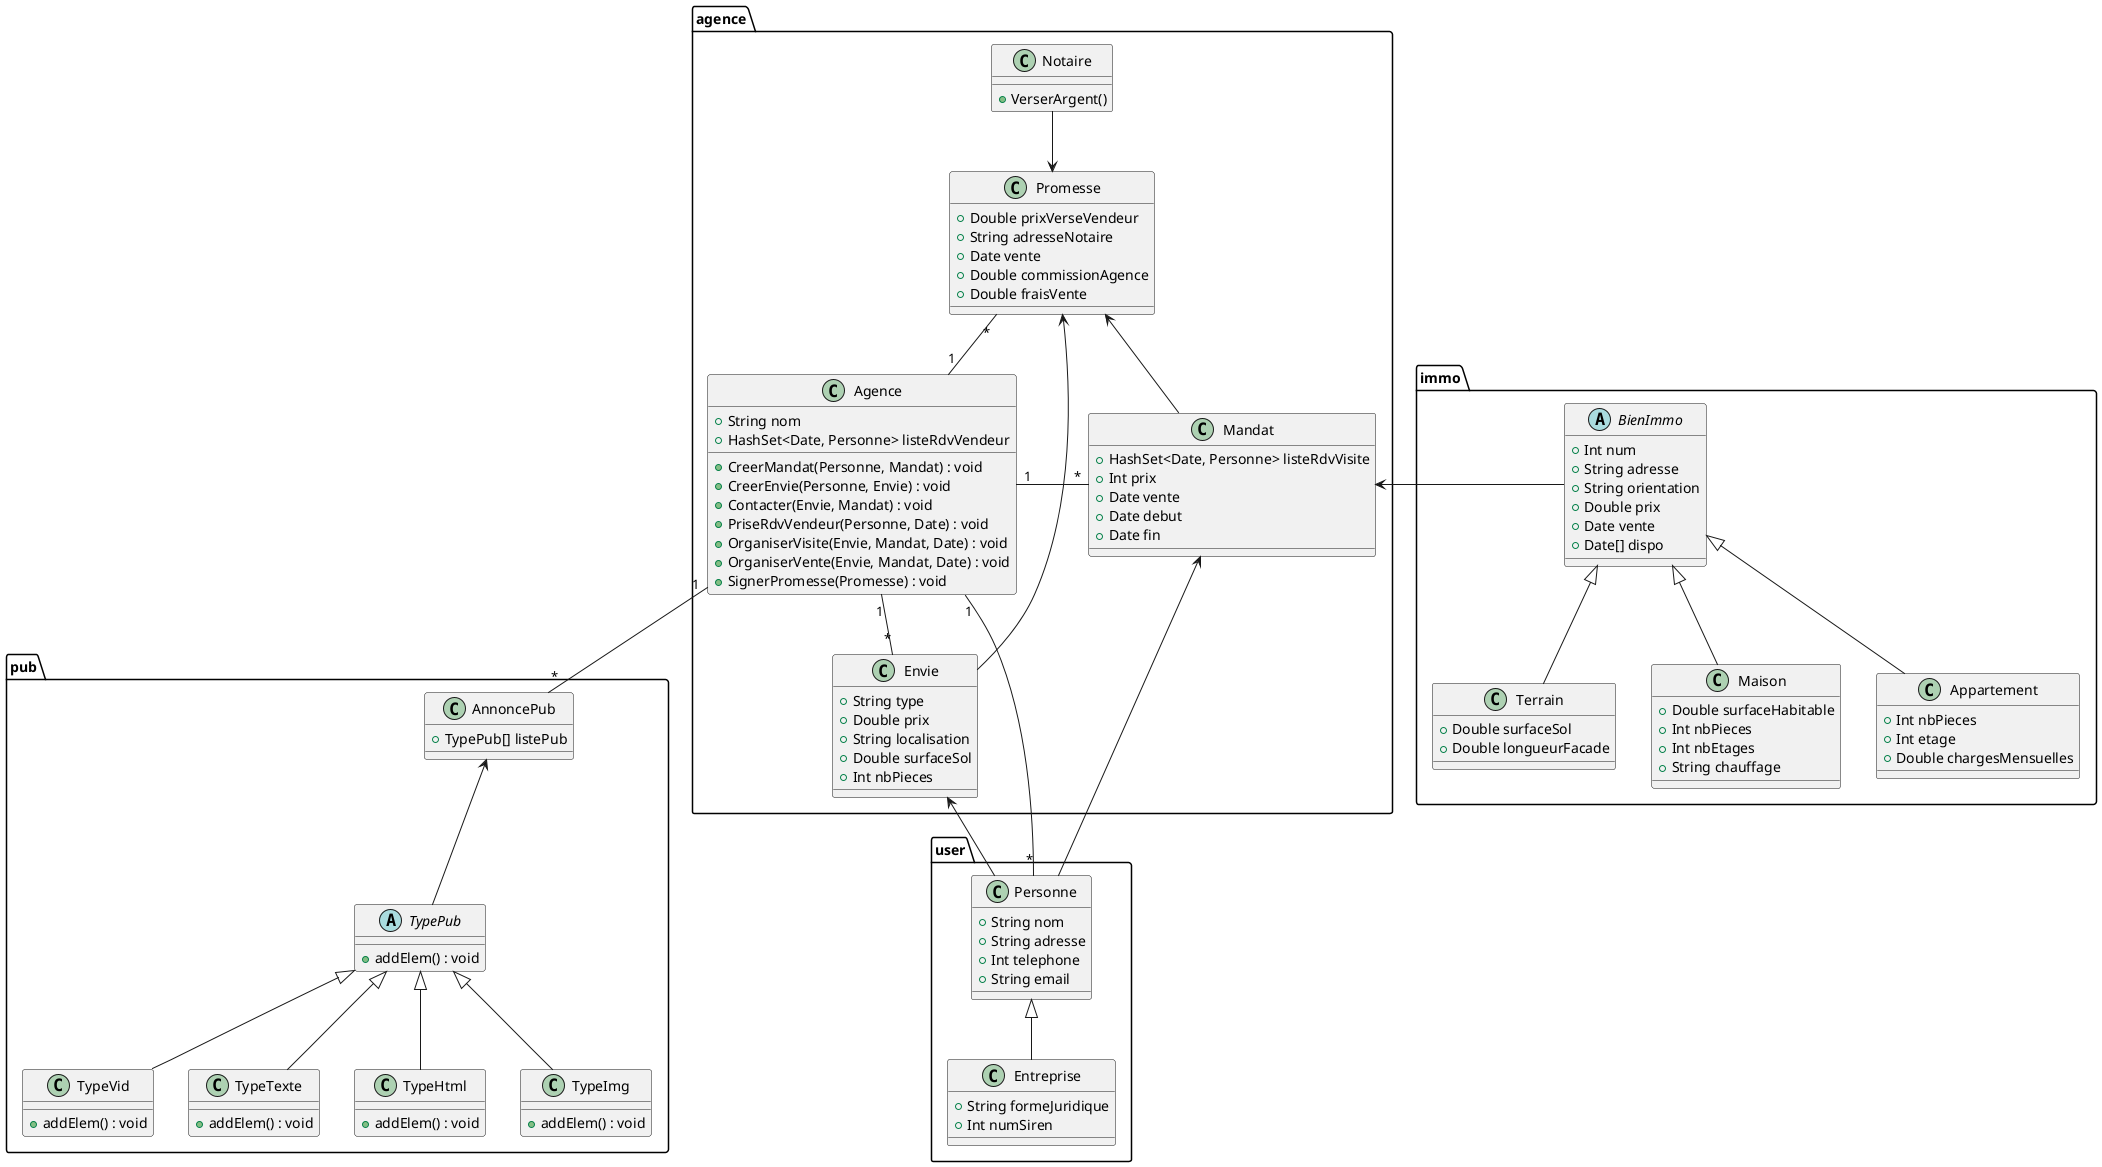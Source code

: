 
@startuml

package user {

  class Personne {
    +String nom
    +String adresse
    +Int telephone
    +String email
  }

  class Entreprise {
    +String formeJuridique
    +Int numSiren
  }

  Entreprise -up-|> Personne

}

package agence {

  class Agence {
    +String nom
    +HashSet<Date, Personne> listeRdvVendeur
    +CreerMandat(Personne, Mandat) : void
    +CreerEnvie(Personne, Envie) : void
    +Contacter(Envie, Mandat) : void
    +PriseRdvVendeur(Personne, Date) : void
    +OrganiserVisite(Envie, Mandat, Date) : void
    +OrganiserVente(Envie, Mandat, Date) : void
    +SignerPromesse(Promesse) : void
  }

  Personne "*"-up-"1" Agence

  class Envie {
    +String type
    +Double prix
    +String localisation
    +Double surfaceSol
    +Int nbPieces
  }

  class Mandat {
    +HashSet<Date, Personne> listeRdvVisite
    +Int prix
    +Date vente
    +Date debut
    +Date fin
  }

  Agence "1"-left-"*" Mandat
  Agence "1"--"*" Envie

  Envie <-- Personne
  Mandat <-- Personne

  class Promesse {
    +Double prixVerseVendeur
    +String adresseNotaire
    +Date vente
    +Double commissionAgence
    +Double fraisVente
  }

  Agence "1"-up-"*" Promesse
  Mandat -up-> Promesse
  Envie -up-> Promesse

  class Notaire {
    +VerserArgent()
  }

  Notaire -down-> Promesse

}

package pub {

  class AnnoncePub {
    +TypePub[] listePub
  }

  Agence "1"-down-"*" AnnoncePub

  abstract class TypePub {
    +addElem() : void
  }

  TypePub -up-> AnnoncePub

  class TypeTexte {
    +addElem() : void
  }

  class TypeHtml {
    +addElem() : void
  }

  class TypeImg {
    +addElem() : void
  }

  class TypeVid {
    +addElem() : void
  }

  TypeTexte -up-|> TypePub
  TypeHtml -up-|> TypePub
  TypeImg -up-|> TypePub
  TypeVid -up-|> TypePub

}

package immo {

  abstract class BienImmo {
    +Int num
    +String adresse
    +String orientation
    +Double prix
    +Date vente
    +Date[] dispo
  }

  class Terrain {
    +Double surfaceSol
    +Double longueurFacade
  }

  class Maison {
    +Double surfaceHabitable
    +Int nbPieces
    +Int nbEtages
    +String chauffage
  }

  class Appartement {
    +Int nbPieces
    +Int etage
    +Double chargesMensuelles
  }

  BienImmo -left-> Mandat

  Terrain -up-|> BienImmo
  Maison -up-|> BienImmo
  Appartement -up-|> BienImmo

}

@enduml
